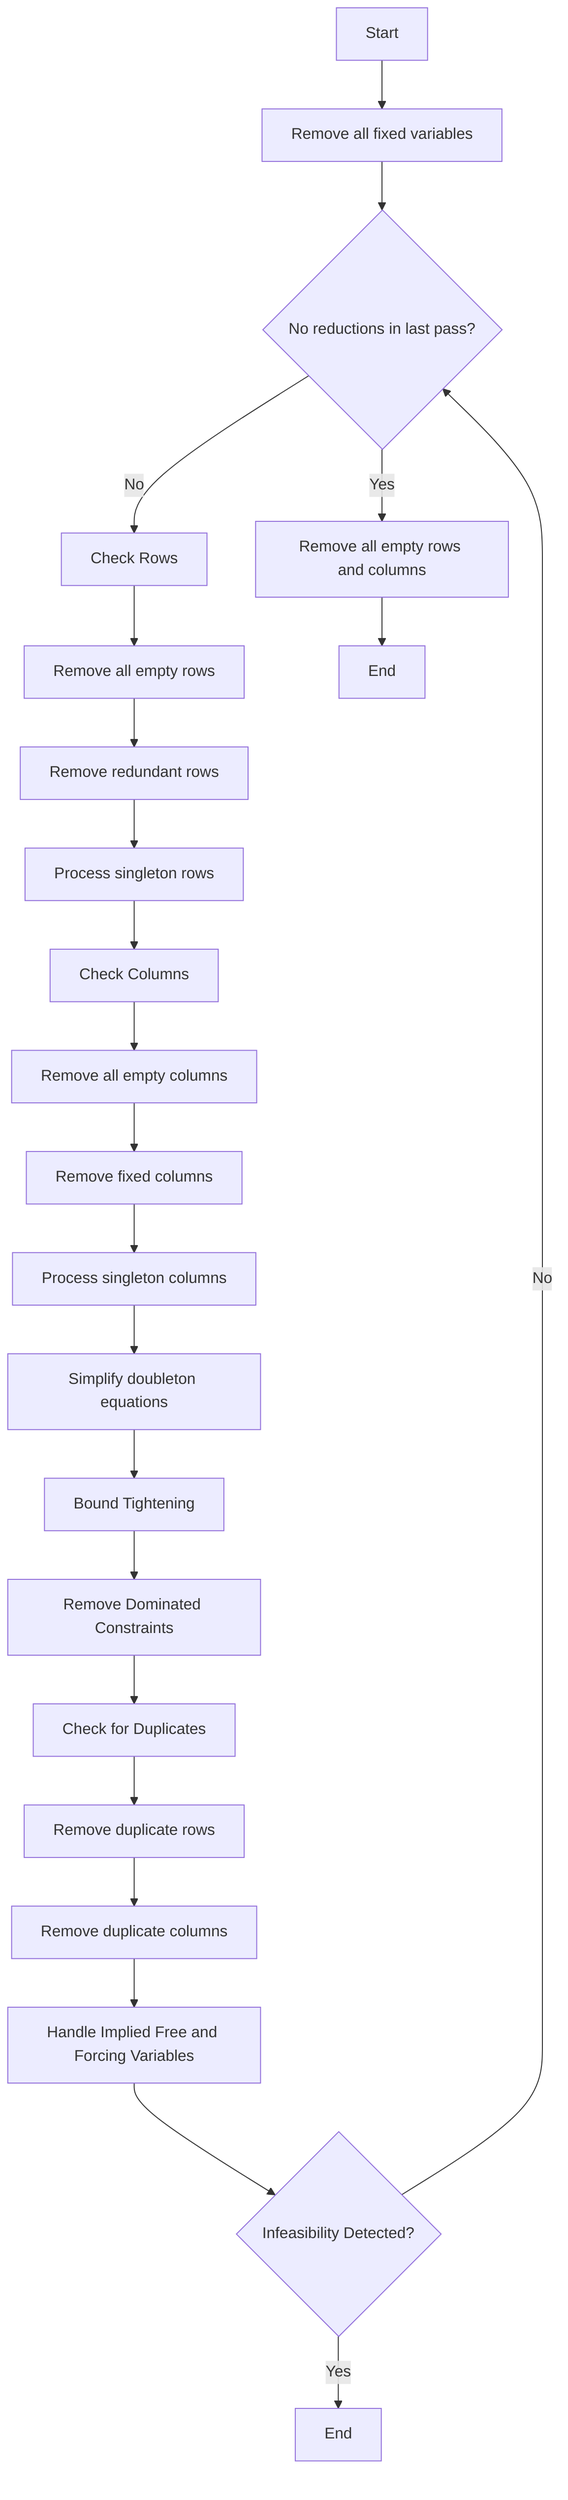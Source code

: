 graph TD
    A[Start] --> B[Remove all fixed variables]
    B --> C{No reductions in last pass?}
    C --> |No| D[Check Rows]
    D --> E[Remove all empty rows]
    E --> F[Remove redundant rows]
    F --> G[Process singleton rows]
    G --> H[Check Columns]
    H --> I[Remove all empty columns]
    I --> J[Remove fixed columns]
    J --> K[Process singleton columns]
    K --> L[Simplify doubleton equations]
    L --> M[Bound Tightening]
    M --> N[Remove Dominated Constraints]
    N --> O[Check for Duplicates]
    O --> P[Remove duplicate rows]
    P --> Q[Remove duplicate columns]
    Q --> R[Handle Implied Free and Forcing Variables]
    R --> S{Infeasibility Detected?}
    S --> |Yes| T[End]
    S --> |No| C
    C --> |Yes| U[Remove all empty rows and columns]
    U --> V[End]